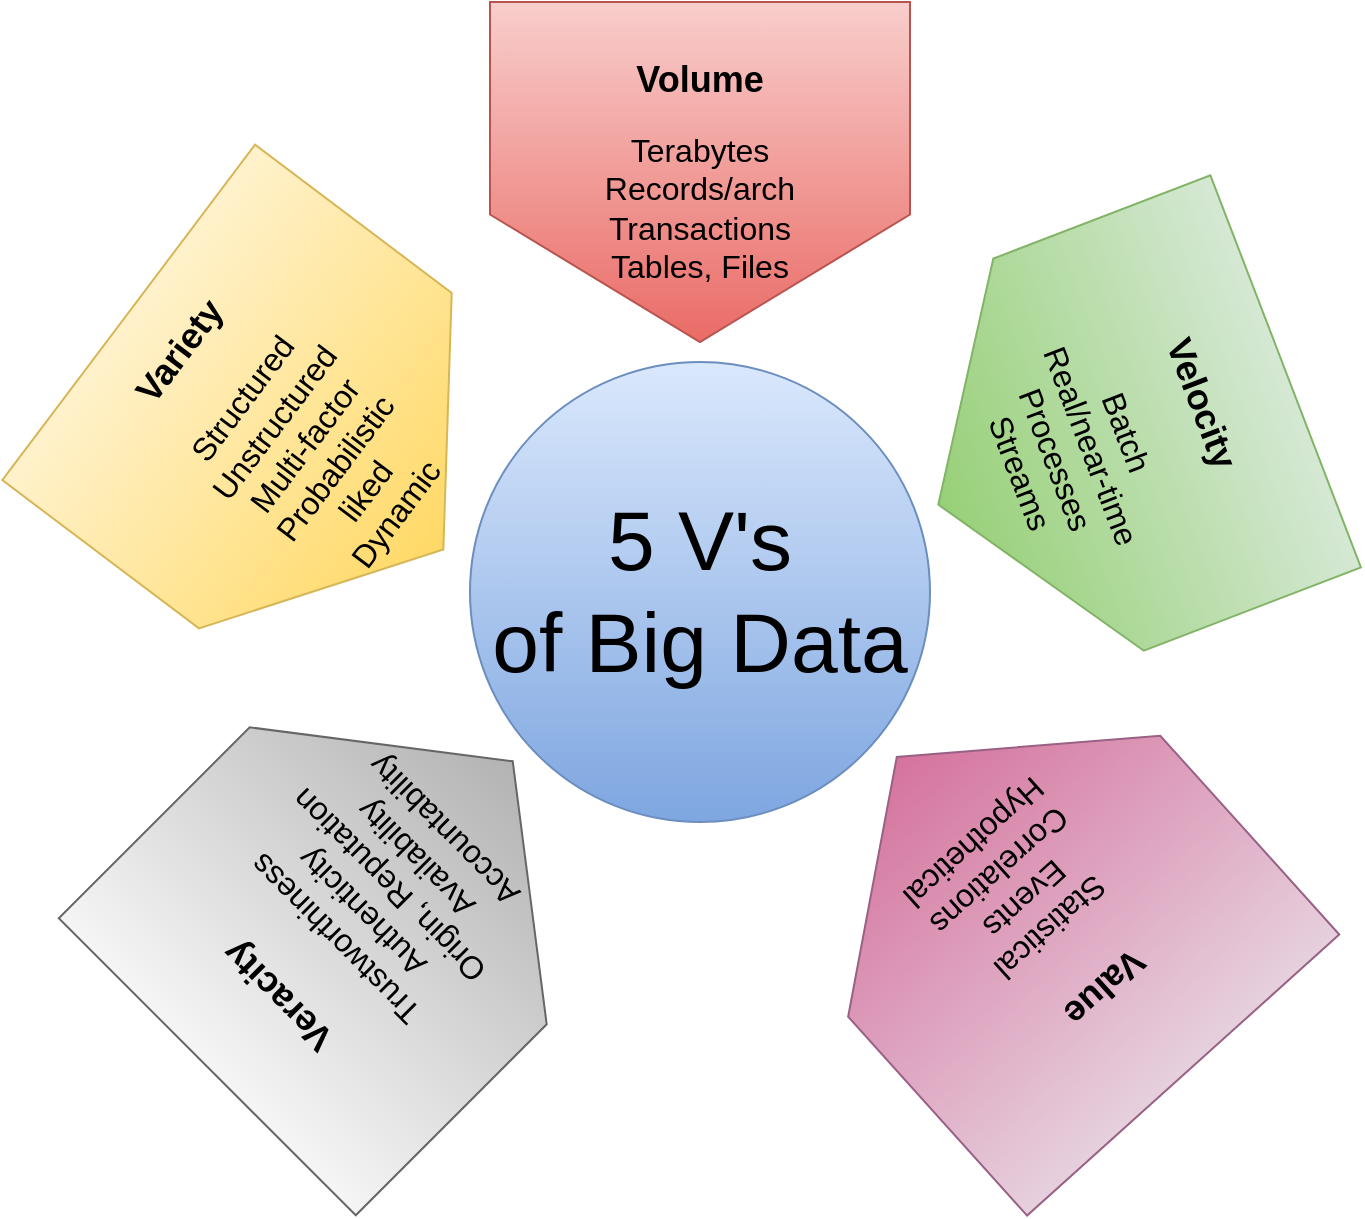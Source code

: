 <mxfile type="device" version="12.1.1" pages="1"><diagram id="HapjRwzoybGrLjuia4Ty" name="Page-1"><mxGraphModel grid="1" dx="1124" dy="1774" gridSize="10" guides="1" tooltips="1" connect="1" arrows="1" fold="1" page="1" pageScale="1" pageWidth="827" pageHeight="1169" math="0" shadow="0"><root><mxCell id="0"/><mxCell id="1" parent="0"/><mxCell id="U-aYBmRr1ZsnjdhkSfch-1" value="&lt;font style=&quot;font-size: 42px&quot;&gt;5 V's&lt;br&gt;of Big Data&lt;/font&gt;" parent="1" vertex="1" style="ellipse;whiteSpace=wrap;html=1;aspect=fixed;fillColor=#dae8fc;strokeColor=#6c8ebf;gradientColor=#7ea6e0;"><mxGeometry x="280" as="geometry" height="230" width="230" y="160"/></mxCell><mxCell id="U-aYBmRr1ZsnjdhkSfch-2" value="&lt;b&gt;&lt;font style=&quot;font-size: 18px&quot;&gt;Volume&lt;/font&gt;&lt;br&gt;&lt;font style=&quot;font-size: 5px&quot;&gt;&amp;nbsp;&lt;/font&gt;&lt;br&gt;&lt;/b&gt;&lt;font style=&quot;font-size: 16px&quot;&gt;Terabytes&lt;br&gt;Records/arch&lt;br&gt;Transactions&lt;br&gt;Tables, Files&lt;/font&gt;" parent="1" vertex="1" style="shape=offPageConnector;whiteSpace=wrap;html=1;gradientColor=#ea6b66;fillColor=#f8cecc;strokeColor=#b85450;"><mxGeometry x="290" as="geometry" height="170" width="210" y="-20"/></mxCell><mxCell id="U-aYBmRr1ZsnjdhkSfch-3" value="&lt;b&gt;&lt;font style=&quot;font-size: 18px&quot;&gt;Value&lt;/font&gt;&lt;/b&gt;&lt;br&gt;&lt;font style=&quot;font-size: 16px&quot;&gt;&lt;br&gt;Statistical&lt;br&gt;Events&lt;br&gt;Correlations&lt;br&gt;Hypothetical&lt;/font&gt;" parent="1" vertex="1" style="shape=offPageConnector;whiteSpace=wrap;html=1;rotation=138;gradientColor=#d5739d;fillColor=#e6d0de;strokeColor=#996185;"><mxGeometry x="460" as="geometry" height="214" width="210" y="330"/></mxCell><mxCell id="U-aYBmRr1ZsnjdhkSfch-4" value="&lt;b&gt;&lt;font style=&quot;font-size: 18px&quot;&gt;Velocity&lt;/font&gt;&lt;/b&gt;&lt;br&gt;&lt;font style=&quot;font-size: 16px&quot;&gt;&lt;br&gt;Batch&lt;br&gt;Real/near-time&lt;br&gt;Processes&lt;br&gt;Streams&lt;/font&gt;" parent="1" vertex="1" style="shape=offPageConnector;whiteSpace=wrap;html=1;rotation=69;gradientColor=#97d077;fillColor=#d5e8d4;strokeColor=#82b366;"><mxGeometry x="496" as="geometry" height="186" width="210" y="105"/></mxCell><mxCell id="U-aYBmRr1ZsnjdhkSfch-5" value="&lt;font style=&quot;font-size: 18px&quot;&gt;&lt;b&gt;Variety&lt;/b&gt;&lt;/font&gt;&lt;br&gt;&lt;font style=&quot;font-size: 16px&quot;&gt;&lt;br&gt;Structured&lt;br&gt;Unstructured&lt;br&gt;Multi-factor&lt;br&gt;Probabilistic&lt;br&gt;liked&lt;br&gt;Dynamic&lt;/font&gt;" parent="1" vertex="1" style="shape=offPageConnector;whiteSpace=wrap;html=1;rotation=-53;gradientColor=#ffd966;fillColor=#fff2cc;strokeColor=#d6b656;"><mxGeometry x="83" as="geometry" height="197" width="210" y="96"/></mxCell><mxCell id="U-aYBmRr1ZsnjdhkSfch-6" value="&lt;b&gt;&lt;font style=&quot;font-size: 18px&quot;&gt;Veracity&lt;/font&gt;&lt;/b&gt;&lt;br&gt;&lt;font style=&quot;font-size: 16px&quot;&gt;&lt;br&gt;Trustworthiness&lt;br&gt;Authenticity&lt;br&gt;Origin, Reputation&lt;br&gt;Availability&lt;br&gt;Accountability&lt;/font&gt;" parent="1" vertex="1" style="shape=offPageConnector;whiteSpace=wrap;html=1;rotation=-135;gradientColor=#b3b3b3;fillColor=#f5f5f5;strokeColor=#666666;"><mxGeometry x="120" as="geometry" height="216" width="210" y="328"/></mxCell></root></mxGraphModel></diagram></mxfile>